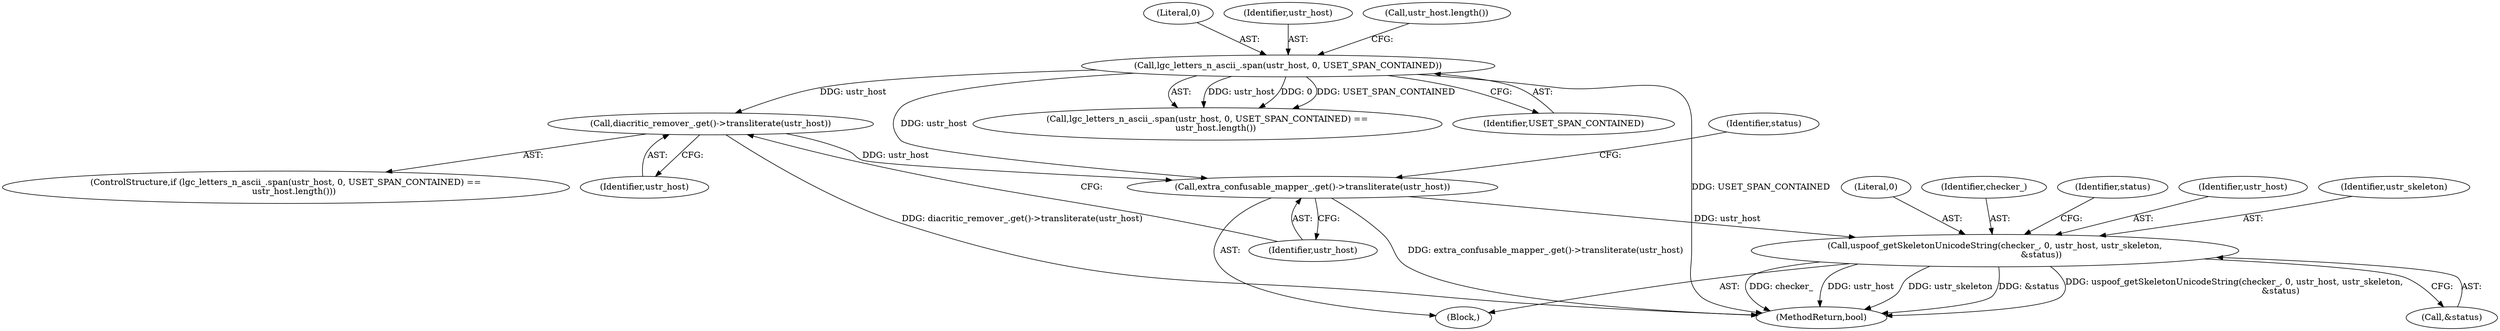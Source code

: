 digraph "1_Chrome_f9b56bc54fdff5981dba39a707489c3ca9980fac_1@API" {
"1000122" [label="(Call,diacritic_remover_.get()->transliterate(ustr_host))"];
"1000117" [label="(Call,lgc_letters_n_ascii_.span(ustr_host, 0, USET_SPAN_CONTAINED))"];
"1000124" [label="(Call,extra_confusable_mapper_.get()->transliterate(ustr_host))"];
"1000131" [label="(Call,uspoof_getSkeletonUnicodeString(checker_, 0, ustr_host, ustr_skeleton,\n                                  &status))"];
"1000128" [label="(Identifier,status)"];
"1000119" [label="(Literal,0)"];
"1000116" [label="(Call,lgc_letters_n_ascii_.span(ustr_host, 0, USET_SPAN_CONTAINED) ==\n      ustr_host.length())"];
"1000124" [label="(Call,extra_confusable_mapper_.get()->transliterate(ustr_host))"];
"1000131" [label="(Call,uspoof_getSkeletonUnicodeString(checker_, 0, ustr_host, ustr_skeleton,\n                                  &status))"];
"1000123" [label="(Identifier,ustr_host)"];
"1000122" [label="(Call,diacritic_remover_.get()->transliterate(ustr_host))"];
"1000133" [label="(Literal,0)"];
"1000118" [label="(Identifier,ustr_host)"];
"1000102" [label="(Block,)"];
"1000132" [label="(Identifier,checker_)"];
"1000120" [label="(Identifier,USET_SPAN_CONTAINED)"];
"1000115" [label="(ControlStructure,if (lgc_letters_n_ascii_.span(ustr_host, 0, USET_SPAN_CONTAINED) ==\n      ustr_host.length()))"];
"1000140" [label="(Identifier,status)"];
"1000136" [label="(Call,&status)"];
"1000134" [label="(Identifier,ustr_host)"];
"1000117" [label="(Call,lgc_letters_n_ascii_.span(ustr_host, 0, USET_SPAN_CONTAINED))"];
"1000121" [label="(Call,ustr_host.length())"];
"1000135" [label="(Identifier,ustr_skeleton)"];
"1000125" [label="(Identifier,ustr_host)"];
"1000148" [label="(MethodReturn,bool)"];
"1000122" -> "1000115"  [label="AST: "];
"1000122" -> "1000123"  [label="CFG: "];
"1000123" -> "1000122"  [label="AST: "];
"1000125" -> "1000122"  [label="CFG: "];
"1000122" -> "1000148"  [label="DDG: diacritic_remover_.get()->transliterate(ustr_host)"];
"1000117" -> "1000122"  [label="DDG: ustr_host"];
"1000122" -> "1000124"  [label="DDG: ustr_host"];
"1000117" -> "1000116"  [label="AST: "];
"1000117" -> "1000120"  [label="CFG: "];
"1000118" -> "1000117"  [label="AST: "];
"1000119" -> "1000117"  [label="AST: "];
"1000120" -> "1000117"  [label="AST: "];
"1000121" -> "1000117"  [label="CFG: "];
"1000117" -> "1000148"  [label="DDG: USET_SPAN_CONTAINED"];
"1000117" -> "1000116"  [label="DDG: ustr_host"];
"1000117" -> "1000116"  [label="DDG: 0"];
"1000117" -> "1000116"  [label="DDG: USET_SPAN_CONTAINED"];
"1000117" -> "1000124"  [label="DDG: ustr_host"];
"1000124" -> "1000102"  [label="AST: "];
"1000124" -> "1000125"  [label="CFG: "];
"1000125" -> "1000124"  [label="AST: "];
"1000128" -> "1000124"  [label="CFG: "];
"1000124" -> "1000148"  [label="DDG: extra_confusable_mapper_.get()->transliterate(ustr_host)"];
"1000124" -> "1000131"  [label="DDG: ustr_host"];
"1000131" -> "1000102"  [label="AST: "];
"1000131" -> "1000136"  [label="CFG: "];
"1000132" -> "1000131"  [label="AST: "];
"1000133" -> "1000131"  [label="AST: "];
"1000134" -> "1000131"  [label="AST: "];
"1000135" -> "1000131"  [label="AST: "];
"1000136" -> "1000131"  [label="AST: "];
"1000140" -> "1000131"  [label="CFG: "];
"1000131" -> "1000148"  [label="DDG: checker_"];
"1000131" -> "1000148"  [label="DDG: ustr_host"];
"1000131" -> "1000148"  [label="DDG: ustr_skeleton"];
"1000131" -> "1000148"  [label="DDG: &status"];
"1000131" -> "1000148"  [label="DDG: uspoof_getSkeletonUnicodeString(checker_, 0, ustr_host, ustr_skeleton,\n                                  &status)"];
}
